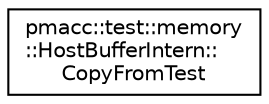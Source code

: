 digraph "Graphical Class Hierarchy"
{
 // LATEX_PDF_SIZE
  edge [fontname="Helvetica",fontsize="10",labelfontname="Helvetica",labelfontsize="10"];
  node [fontname="Helvetica",fontsize="10",shape=record];
  rankdir="LR";
  Node0 [label="pmacc::test::memory\l::HostBufferIntern::\lCopyFromTest",height=0.2,width=0.4,color="black", fillcolor="white", style="filled",URL="$structpmacc_1_1test_1_1memory_1_1_host_buffer_intern_1_1_copy_from_test.html",tooltip="Checks if data is copied correctly from device to host."];
}
